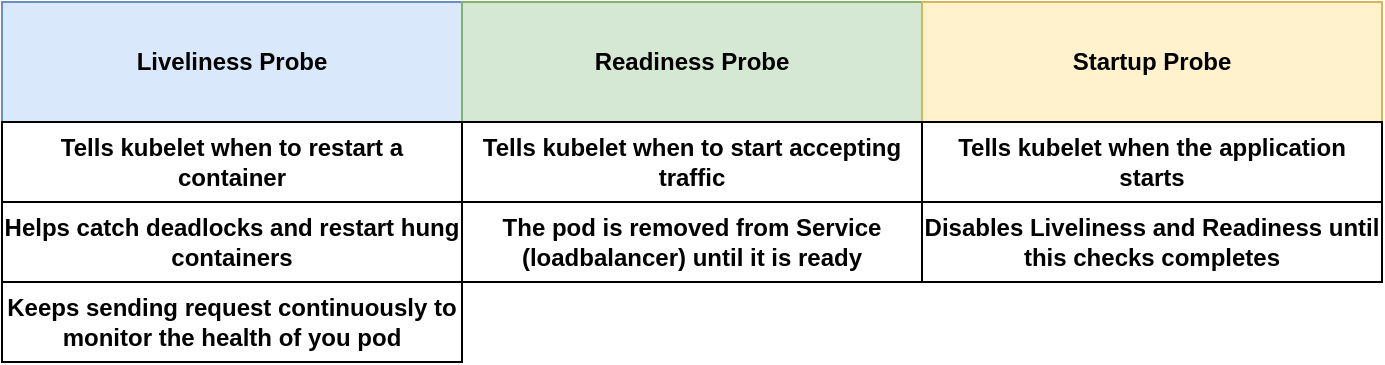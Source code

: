 <mxfile version="14.2.7" type="github">
  <diagram id="gzbfFNM49mtrdIT9MxgC" name="Page-1">
    <mxGraphModel dx="981" dy="548" grid="0" gridSize="10" guides="1" tooltips="1" connect="1" arrows="1" fold="1" page="1" pageScale="1" pageWidth="850" pageHeight="1100" math="0" shadow="0">
      <root>
        <mxCell id="0" />
        <mxCell id="1" parent="0" />
        <mxCell id="i94SGuSQBCYqXOLezEa3-1" value="&lt;b&gt;Liveliness Probe&lt;/b&gt;" style="rounded=0;whiteSpace=wrap;html=1;fillColor=#dae8fc;strokeColor=#6c8ebf;" vertex="1" parent="1">
          <mxGeometry x="90" y="260" width="230" height="60" as="geometry" />
        </mxCell>
        <mxCell id="i94SGuSQBCYqXOLezEa3-2" value="&lt;b&gt;Readiness Probe&lt;/b&gt;" style="rounded=0;whiteSpace=wrap;html=1;fillColor=#d5e8d4;strokeColor=#82b366;" vertex="1" parent="1">
          <mxGeometry x="320" y="260" width="230" height="60" as="geometry" />
        </mxCell>
        <mxCell id="i94SGuSQBCYqXOLezEa3-4" value="&lt;b&gt;Tells kubelet when to restart a container&lt;/b&gt;" style="rounded=0;whiteSpace=wrap;html=1;" vertex="1" parent="1">
          <mxGeometry x="90" y="320" width="230" height="40" as="geometry" />
        </mxCell>
        <mxCell id="i94SGuSQBCYqXOLezEa3-7" value="&lt;b&gt;Tells kubelet when to start accepting traffic&lt;/b&gt;" style="rounded=0;whiteSpace=wrap;html=1;" vertex="1" parent="1">
          <mxGeometry x="320" y="320" width="230" height="40" as="geometry" />
        </mxCell>
        <mxCell id="i94SGuSQBCYqXOLezEa3-8" value="&lt;b&gt;Startup Probe&lt;/b&gt;" style="rounded=0;whiteSpace=wrap;html=1;fillColor=#fff2cc;strokeColor=#d6b656;" vertex="1" parent="1">
          <mxGeometry x="550" y="260" width="230" height="60" as="geometry" />
        </mxCell>
        <mxCell id="i94SGuSQBCYqXOLezEa3-9" value="&lt;b&gt;Tells kubelet when the application starts&lt;/b&gt;" style="rounded=0;whiteSpace=wrap;html=1;" vertex="1" parent="1">
          <mxGeometry x="550" y="320" width="230" height="40" as="geometry" />
        </mxCell>
        <mxCell id="i94SGuSQBCYqXOLezEa3-10" value="&lt;b&gt;Disables Liveliness and Readiness until this checks completes&lt;/b&gt;" style="rounded=0;whiteSpace=wrap;html=1;" vertex="1" parent="1">
          <mxGeometry x="550" y="360" width="230" height="40" as="geometry" />
        </mxCell>
        <mxCell id="i94SGuSQBCYqXOLezEa3-11" value="&lt;b&gt;Helps catch deadlocks and restart hung containers&lt;/b&gt;" style="rounded=0;whiteSpace=wrap;html=1;" vertex="1" parent="1">
          <mxGeometry x="90" y="360" width="230" height="40" as="geometry" />
        </mxCell>
        <mxCell id="i94SGuSQBCYqXOLezEa3-12" value="&lt;b&gt;The pod is removed from Service (loadbalancer) until it is ready&lt;/b&gt;" style="rounded=0;whiteSpace=wrap;html=1;" vertex="1" parent="1">
          <mxGeometry x="320" y="360" width="230" height="40" as="geometry" />
        </mxCell>
        <mxCell id="i94SGuSQBCYqXOLezEa3-13" value="&lt;b&gt;Keeps sending request continuously to monitor the health of you pod&lt;/b&gt;" style="rounded=0;whiteSpace=wrap;html=1;" vertex="1" parent="1">
          <mxGeometry x="90" y="400" width="230" height="40" as="geometry" />
        </mxCell>
      </root>
    </mxGraphModel>
  </diagram>
</mxfile>
